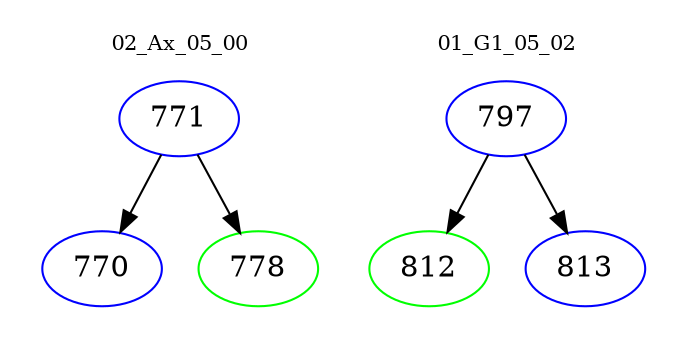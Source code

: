 digraph{
subgraph cluster_0 {
color = white
label = "02_Ax_05_00";
fontsize=10;
T0_771 [label="771", color="blue"]
T0_771 -> T0_770 [color="black"]
T0_770 [label="770", color="blue"]
T0_771 -> T0_778 [color="black"]
T0_778 [label="778", color="green"]
}
subgraph cluster_1 {
color = white
label = "01_G1_05_02";
fontsize=10;
T1_797 [label="797", color="blue"]
T1_797 -> T1_812 [color="black"]
T1_812 [label="812", color="green"]
T1_797 -> T1_813 [color="black"]
T1_813 [label="813", color="blue"]
}
}
